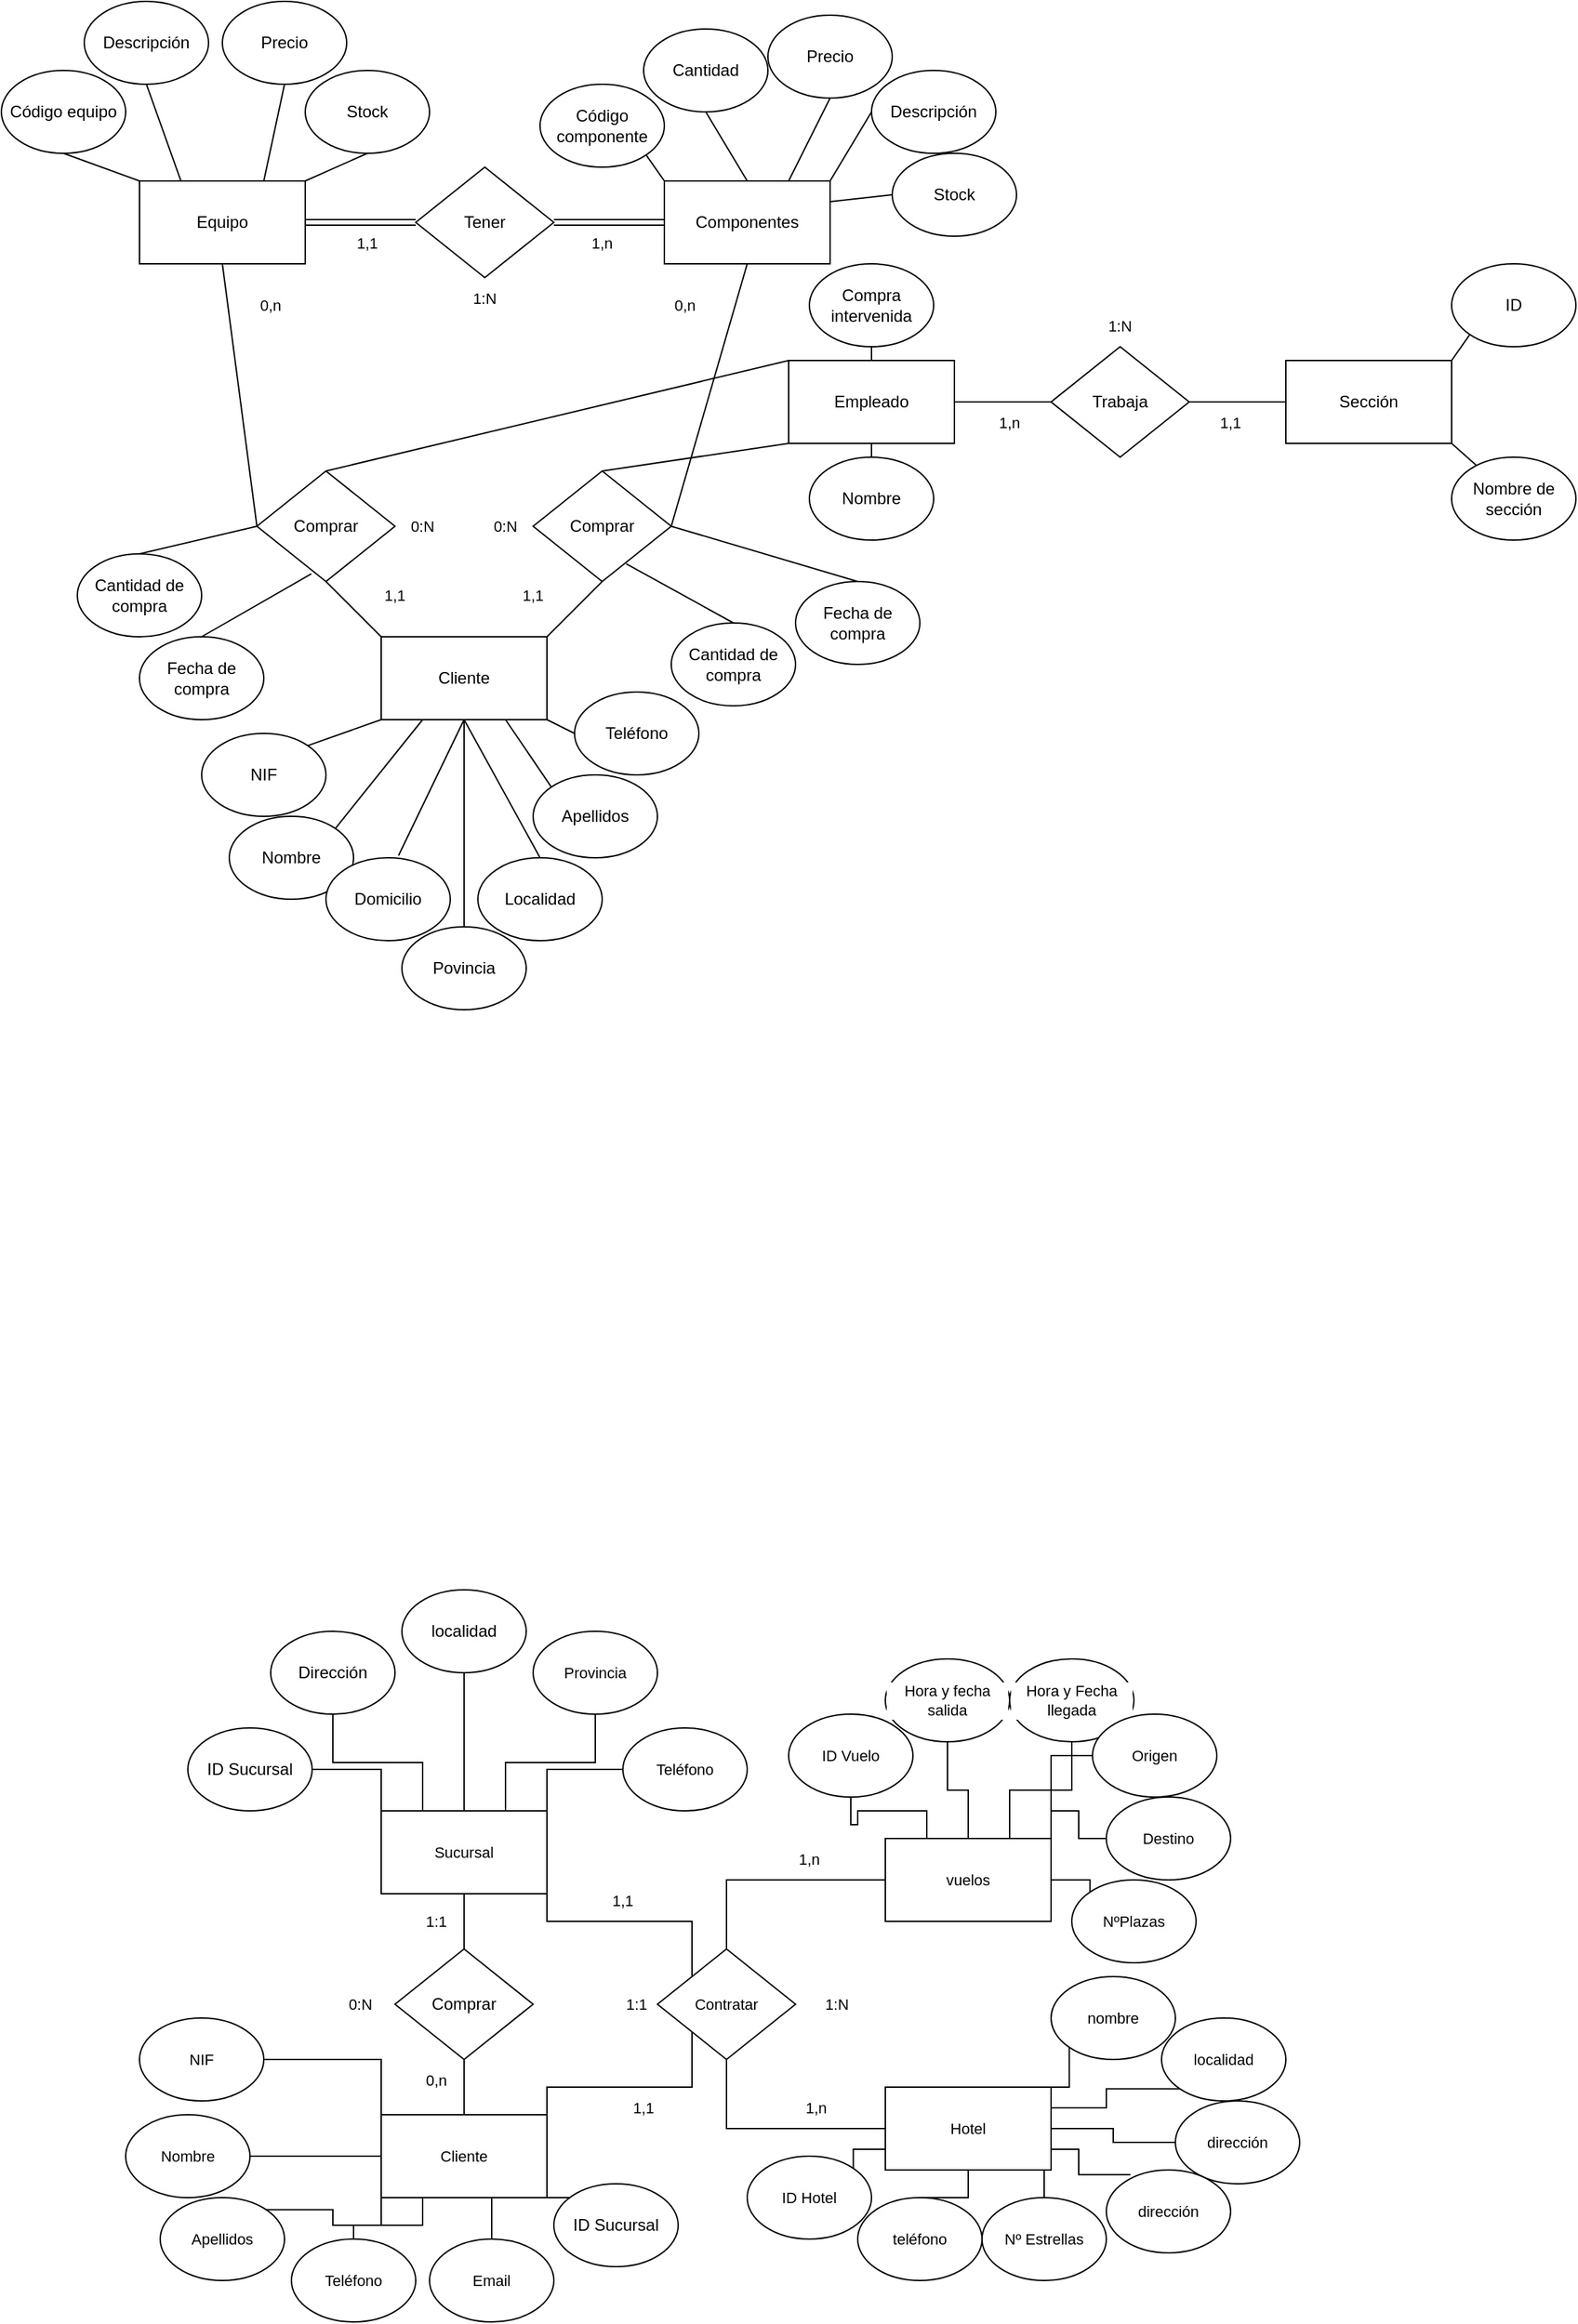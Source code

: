 <mxfile version="22.0.4" type="device">
  <diagram id="R2lEEEUBdFMjLlhIrx00" name="Page-1">
    <mxGraphModel dx="989" dy="530" grid="1" gridSize="10" guides="1" tooltips="1" connect="1" arrows="0" fold="1" page="1" pageScale="1" pageWidth="850" pageHeight="1100" math="0" shadow="0" extFonts="Permanent Marker^https://fonts.googleapis.com/css?family=Permanent+Marker">
      <root>
        <mxCell id="0" />
        <mxCell id="1" parent="0" />
        <mxCell id="-yLVztgxJgbEdINJElbn-1" value="Tener" style="rhombus;whiteSpace=wrap;html=1;" parent="1" vertex="1">
          <mxGeometry x="310" y="190" width="100" height="80" as="geometry" />
        </mxCell>
        <mxCell id="-yLVztgxJgbEdINJElbn-2" value="Equipo" style="rounded=0;whiteSpace=wrap;html=1;" parent="1" vertex="1">
          <mxGeometry x="110" y="200" width="120" height="60" as="geometry" />
        </mxCell>
        <mxCell id="-yLVztgxJgbEdINJElbn-42" style="edgeStyle=none;shape=connector;rounded=0;orthogonalLoop=1;jettySize=auto;html=1;exitX=0.75;exitY=0;exitDx=0;exitDy=0;entryX=0.5;entryY=1;entryDx=0;entryDy=0;labelBackgroundColor=default;strokeColor=default;align=center;verticalAlign=middle;fontFamily=Helvetica;fontSize=11;fontColor=default;endArrow=none;" parent="1" source="-yLVztgxJgbEdINJElbn-3" target="-yLVztgxJgbEdINJElbn-38" edge="1">
          <mxGeometry relative="1" as="geometry" />
        </mxCell>
        <mxCell id="-yLVztgxJgbEdINJElbn-43" style="edgeStyle=none;shape=connector;rounded=0;orthogonalLoop=1;jettySize=auto;html=1;exitX=1;exitY=0;exitDx=0;exitDy=0;entryX=0;entryY=0.5;entryDx=0;entryDy=0;labelBackgroundColor=default;strokeColor=default;align=center;verticalAlign=middle;fontFamily=Helvetica;fontSize=11;fontColor=default;endArrow=none;" parent="1" source="-yLVztgxJgbEdINJElbn-3" target="-yLVztgxJgbEdINJElbn-40" edge="1">
          <mxGeometry relative="1" as="geometry" />
        </mxCell>
        <mxCell id="-yLVztgxJgbEdINJElbn-44" style="edgeStyle=none;shape=connector;rounded=0;orthogonalLoop=1;jettySize=auto;html=1;exitX=1;exitY=0.25;exitDx=0;exitDy=0;entryX=0;entryY=0.5;entryDx=0;entryDy=0;labelBackgroundColor=default;strokeColor=default;align=center;verticalAlign=middle;fontFamily=Helvetica;fontSize=11;fontColor=default;endArrow=none;" parent="1" source="-yLVztgxJgbEdINJElbn-3" target="-yLVztgxJgbEdINJElbn-41" edge="1">
          <mxGeometry relative="1" as="geometry" />
        </mxCell>
        <mxCell id="-yLVztgxJgbEdINJElbn-45" style="edgeStyle=none;shape=connector;rounded=0;orthogonalLoop=1;jettySize=auto;html=1;exitX=0;exitY=0;exitDx=0;exitDy=0;entryX=1;entryY=1;entryDx=0;entryDy=0;labelBackgroundColor=default;strokeColor=default;align=center;verticalAlign=middle;fontFamily=Helvetica;fontSize=11;fontColor=default;endArrow=none;" parent="1" source="-yLVztgxJgbEdINJElbn-3" target="-yLVztgxJgbEdINJElbn-39" edge="1">
          <mxGeometry relative="1" as="geometry" />
        </mxCell>
        <mxCell id="-yLVztgxJgbEdINJElbn-46" style="edgeStyle=none;shape=connector;rounded=0;orthogonalLoop=1;jettySize=auto;html=1;exitX=0.5;exitY=0;exitDx=0;exitDy=0;labelBackgroundColor=default;strokeColor=default;align=center;verticalAlign=middle;fontFamily=Helvetica;fontSize=11;fontColor=default;endArrow=none;" parent="1" source="-yLVztgxJgbEdINJElbn-3" edge="1">
          <mxGeometry relative="1" as="geometry">
            <mxPoint x="520" y="150" as="targetPoint" />
          </mxGeometry>
        </mxCell>
        <mxCell id="-yLVztgxJgbEdINJElbn-3" value="Componentes" style="rounded=0;whiteSpace=wrap;html=1;" parent="1" vertex="1">
          <mxGeometry x="490" y="200" width="120" height="60" as="geometry" />
        </mxCell>
        <mxCell id="-yLVztgxJgbEdINJElbn-4" value="Cantidad" style="ellipse;whiteSpace=wrap;html=1;" parent="1" vertex="1">
          <mxGeometry x="475" y="90" width="90" height="60" as="geometry" />
        </mxCell>
        <mxCell id="-yLVztgxJgbEdINJElbn-5" value="" style="endArrow=none;html=1;rounded=0;entryX=0;entryY=0.5;entryDx=0;entryDy=0;exitX=1;exitY=0.5;exitDx=0;exitDy=0;shape=link;" parent="1" source="-yLVztgxJgbEdINJElbn-1" target="-yLVztgxJgbEdINJElbn-3" edge="1">
          <mxGeometry width="50" height="50" relative="1" as="geometry">
            <mxPoint x="340" y="200" as="sourcePoint" />
            <mxPoint x="390" y="150" as="targetPoint" />
          </mxGeometry>
        </mxCell>
        <mxCell id="-yLVztgxJgbEdINJElbn-6" value="" style="endArrow=none;html=1;rounded=0;shape=link;" parent="1" edge="1">
          <mxGeometry width="50" height="50" relative="1" as="geometry">
            <mxPoint x="230" y="230" as="sourcePoint" />
            <mxPoint x="310" y="230" as="targetPoint" />
          </mxGeometry>
        </mxCell>
        <mxCell id="-yLVztgxJgbEdINJElbn-48" style="edgeStyle=none;shape=connector;rounded=0;orthogonalLoop=1;jettySize=auto;html=1;exitX=0;exitY=0.5;exitDx=0;exitDy=0;entryX=0.5;entryY=1;entryDx=0;entryDy=0;labelBackgroundColor=default;strokeColor=default;align=center;verticalAlign=middle;fontFamily=Helvetica;fontSize=11;fontColor=default;endArrow=none;" parent="1" source="-yLVztgxJgbEdINJElbn-15" target="-yLVztgxJgbEdINJElbn-2" edge="1">
          <mxGeometry relative="1" as="geometry" />
        </mxCell>
        <mxCell id="-yLVztgxJgbEdINJElbn-77" style="edgeStyle=none;shape=connector;rounded=0;orthogonalLoop=1;jettySize=auto;html=1;exitX=0.5;exitY=0;exitDx=0;exitDy=0;entryX=0;entryY=0;entryDx=0;entryDy=0;labelBackgroundColor=default;strokeColor=default;align=center;verticalAlign=middle;fontFamily=Helvetica;fontSize=11;fontColor=default;endArrow=none;" parent="1" source="-yLVztgxJgbEdINJElbn-15" target="-yLVztgxJgbEdINJElbn-76" edge="1">
          <mxGeometry relative="1" as="geometry" />
        </mxCell>
        <mxCell id="-yLVztgxJgbEdINJElbn-15" value="Comprar" style="rhombus;whiteSpace=wrap;html=1;" parent="1" vertex="1">
          <mxGeometry x="195" y="410" width="100" height="80" as="geometry" />
        </mxCell>
        <mxCell id="-yLVztgxJgbEdINJElbn-50" style="edgeStyle=none;shape=connector;rounded=0;orthogonalLoop=1;jettySize=auto;html=1;exitX=0;exitY=0;exitDx=0;exitDy=0;entryX=0.5;entryY=1;entryDx=0;entryDy=0;labelBackgroundColor=default;strokeColor=default;align=center;verticalAlign=middle;fontFamily=Helvetica;fontSize=11;fontColor=default;endArrow=none;" parent="1" source="-yLVztgxJgbEdINJElbn-17" target="-yLVztgxJgbEdINJElbn-15" edge="1">
          <mxGeometry relative="1" as="geometry" />
        </mxCell>
        <mxCell id="-yLVztgxJgbEdINJElbn-69" style="edgeStyle=none;shape=connector;rounded=0;orthogonalLoop=1;jettySize=auto;html=1;exitX=1;exitY=1;exitDx=0;exitDy=0;entryX=0;entryY=0.5;entryDx=0;entryDy=0;labelBackgroundColor=default;strokeColor=default;align=center;verticalAlign=middle;fontFamily=Helvetica;fontSize=11;fontColor=default;endArrow=none;" parent="1" source="-yLVztgxJgbEdINJElbn-17" target="-yLVztgxJgbEdINJElbn-68" edge="1">
          <mxGeometry relative="1" as="geometry" />
        </mxCell>
        <mxCell id="-yLVztgxJgbEdINJElbn-70" style="edgeStyle=none;shape=connector;rounded=0;orthogonalLoop=1;jettySize=auto;html=1;exitX=0.75;exitY=1;exitDx=0;exitDy=0;entryX=0;entryY=0;entryDx=0;entryDy=0;labelBackgroundColor=default;strokeColor=default;align=center;verticalAlign=middle;fontFamily=Helvetica;fontSize=11;fontColor=default;endArrow=none;" parent="1" source="-yLVztgxJgbEdINJElbn-17" target="-yLVztgxJgbEdINJElbn-64" edge="1">
          <mxGeometry relative="1" as="geometry" />
        </mxCell>
        <mxCell id="-yLVztgxJgbEdINJElbn-71" style="edgeStyle=none;shape=connector;rounded=0;orthogonalLoop=1;jettySize=auto;html=1;exitX=0.5;exitY=1;exitDx=0;exitDy=0;entryX=0.5;entryY=0;entryDx=0;entryDy=0;labelBackgroundColor=default;strokeColor=default;align=center;verticalAlign=middle;fontFamily=Helvetica;fontSize=11;fontColor=default;endArrow=none;" parent="1" source="-yLVztgxJgbEdINJElbn-17" target="-yLVztgxJgbEdINJElbn-66" edge="1">
          <mxGeometry relative="1" as="geometry" />
        </mxCell>
        <mxCell id="-yLVztgxJgbEdINJElbn-72" style="edgeStyle=none;shape=connector;rounded=0;orthogonalLoop=1;jettySize=auto;html=1;exitX=0.5;exitY=1;exitDx=0;exitDy=0;entryX=0.5;entryY=0;entryDx=0;entryDy=0;labelBackgroundColor=default;strokeColor=default;align=center;verticalAlign=middle;fontFamily=Helvetica;fontSize=11;fontColor=default;endArrow=none;" parent="1" source="-yLVztgxJgbEdINJElbn-17" target="-yLVztgxJgbEdINJElbn-67" edge="1">
          <mxGeometry relative="1" as="geometry" />
        </mxCell>
        <mxCell id="-yLVztgxJgbEdINJElbn-74" style="edgeStyle=none;shape=connector;rounded=0;orthogonalLoop=1;jettySize=auto;html=1;exitX=0.25;exitY=1;exitDx=0;exitDy=0;entryX=1;entryY=0;entryDx=0;entryDy=0;labelBackgroundColor=default;strokeColor=default;align=center;verticalAlign=middle;fontFamily=Helvetica;fontSize=11;fontColor=default;endArrow=none;" parent="1" source="-yLVztgxJgbEdINJElbn-17" target="-yLVztgxJgbEdINJElbn-63" edge="1">
          <mxGeometry relative="1" as="geometry" />
        </mxCell>
        <mxCell id="-yLVztgxJgbEdINJElbn-75" style="edgeStyle=none;shape=connector;rounded=0;orthogonalLoop=1;jettySize=auto;html=1;exitX=0;exitY=1;exitDx=0;exitDy=0;entryX=1;entryY=0;entryDx=0;entryDy=0;labelBackgroundColor=default;strokeColor=default;align=center;verticalAlign=middle;fontFamily=Helvetica;fontSize=11;fontColor=default;endArrow=none;" parent="1" source="-yLVztgxJgbEdINJElbn-17" target="-yLVztgxJgbEdINJElbn-62" edge="1">
          <mxGeometry relative="1" as="geometry" />
        </mxCell>
        <mxCell id="-yLVztgxJgbEdINJElbn-17" value="Cliente" style="rounded=0;whiteSpace=wrap;html=1;" parent="1" vertex="1">
          <mxGeometry x="285" y="530" width="120" height="60" as="geometry" />
        </mxCell>
        <mxCell id="-yLVztgxJgbEdINJElbn-31" style="edgeStyle=none;shape=connector;rounded=0;orthogonalLoop=1;jettySize=auto;html=1;exitX=0.5;exitY=1;exitDx=0;exitDy=0;entryX=0;entryY=0;entryDx=0;entryDy=0;labelBackgroundColor=default;strokeColor=default;align=center;verticalAlign=middle;fontFamily=Helvetica;fontSize=11;fontColor=default;endArrow=none;" parent="1" source="-yLVztgxJgbEdINJElbn-30" target="-yLVztgxJgbEdINJElbn-2" edge="1">
          <mxGeometry relative="1" as="geometry" />
        </mxCell>
        <mxCell id="-yLVztgxJgbEdINJElbn-30" value="Código equipo" style="ellipse;whiteSpace=wrap;html=1;" parent="1" vertex="1">
          <mxGeometry x="10" y="120" width="90" height="60" as="geometry" />
        </mxCell>
        <mxCell id="-yLVztgxJgbEdINJElbn-35" style="edgeStyle=none;shape=connector;rounded=0;orthogonalLoop=1;jettySize=auto;html=1;exitX=0.5;exitY=1;exitDx=0;exitDy=0;entryX=0.25;entryY=0;entryDx=0;entryDy=0;labelBackgroundColor=default;strokeColor=default;align=center;verticalAlign=middle;fontFamily=Helvetica;fontSize=11;fontColor=default;endArrow=none;" parent="1" source="-yLVztgxJgbEdINJElbn-32" target="-yLVztgxJgbEdINJElbn-2" edge="1">
          <mxGeometry relative="1" as="geometry" />
        </mxCell>
        <mxCell id="-yLVztgxJgbEdINJElbn-32" value="Descripción" style="ellipse;whiteSpace=wrap;html=1;" parent="1" vertex="1">
          <mxGeometry x="70" y="70" width="90" height="60" as="geometry" />
        </mxCell>
        <mxCell id="-yLVztgxJgbEdINJElbn-36" style="edgeStyle=none;shape=connector;rounded=0;orthogonalLoop=1;jettySize=auto;html=1;exitX=0.5;exitY=1;exitDx=0;exitDy=0;entryX=0.75;entryY=0;entryDx=0;entryDy=0;labelBackgroundColor=default;strokeColor=default;align=center;verticalAlign=middle;fontFamily=Helvetica;fontSize=11;fontColor=default;endArrow=none;" parent="1" source="-yLVztgxJgbEdINJElbn-33" target="-yLVztgxJgbEdINJElbn-2" edge="1">
          <mxGeometry relative="1" as="geometry" />
        </mxCell>
        <mxCell id="-yLVztgxJgbEdINJElbn-33" value="Precio" style="ellipse;whiteSpace=wrap;html=1;" parent="1" vertex="1">
          <mxGeometry x="170" y="70" width="90" height="60" as="geometry" />
        </mxCell>
        <mxCell id="-yLVztgxJgbEdINJElbn-37" style="edgeStyle=none;shape=connector;rounded=0;orthogonalLoop=1;jettySize=auto;html=1;exitX=0.5;exitY=1;exitDx=0;exitDy=0;entryX=1;entryY=0;entryDx=0;entryDy=0;labelBackgroundColor=default;strokeColor=default;align=center;verticalAlign=middle;fontFamily=Helvetica;fontSize=11;fontColor=default;endArrow=none;" parent="1" source="-yLVztgxJgbEdINJElbn-34" target="-yLVztgxJgbEdINJElbn-2" edge="1">
          <mxGeometry relative="1" as="geometry" />
        </mxCell>
        <mxCell id="-yLVztgxJgbEdINJElbn-34" value="Stock" style="ellipse;whiteSpace=wrap;html=1;" parent="1" vertex="1">
          <mxGeometry x="230" y="120" width="90" height="60" as="geometry" />
        </mxCell>
        <mxCell id="-yLVztgxJgbEdINJElbn-38" value="Precio" style="ellipse;whiteSpace=wrap;html=1;" parent="1" vertex="1">
          <mxGeometry x="565" y="80" width="90" height="60" as="geometry" />
        </mxCell>
        <mxCell id="-yLVztgxJgbEdINJElbn-39" value="Código componente" style="ellipse;whiteSpace=wrap;html=1;" parent="1" vertex="1">
          <mxGeometry x="400" y="130" width="90" height="60" as="geometry" />
        </mxCell>
        <mxCell id="-yLVztgxJgbEdINJElbn-40" value="Descripción" style="ellipse;whiteSpace=wrap;html=1;" parent="1" vertex="1">
          <mxGeometry x="640" y="120" width="90" height="60" as="geometry" />
        </mxCell>
        <mxCell id="-yLVztgxJgbEdINJElbn-41" value="Stock" style="ellipse;whiteSpace=wrap;html=1;" parent="1" vertex="1">
          <mxGeometry x="655" y="180" width="90" height="60" as="geometry" />
        </mxCell>
        <mxCell id="-yLVztgxJgbEdINJElbn-53" style="edgeStyle=none;shape=connector;rounded=0;orthogonalLoop=1;jettySize=auto;html=1;exitX=1;exitY=0.5;exitDx=0;exitDy=0;entryX=0.5;entryY=1;entryDx=0;entryDy=0;labelBackgroundColor=default;strokeColor=default;align=center;verticalAlign=middle;fontFamily=Helvetica;fontSize=11;fontColor=default;endArrow=none;" parent="1" source="-yLVztgxJgbEdINJElbn-51" target="-yLVztgxJgbEdINJElbn-3" edge="1">
          <mxGeometry relative="1" as="geometry" />
        </mxCell>
        <mxCell id="-yLVztgxJgbEdINJElbn-78" style="edgeStyle=none;shape=connector;rounded=0;orthogonalLoop=1;jettySize=auto;html=1;exitX=0.5;exitY=0;exitDx=0;exitDy=0;entryX=0;entryY=1;entryDx=0;entryDy=0;labelBackgroundColor=default;strokeColor=default;align=center;verticalAlign=middle;fontFamily=Helvetica;fontSize=11;fontColor=default;endArrow=none;" parent="1" source="-yLVztgxJgbEdINJElbn-51" target="-yLVztgxJgbEdINJElbn-76" edge="1">
          <mxGeometry relative="1" as="geometry" />
        </mxCell>
        <mxCell id="-yLVztgxJgbEdINJElbn-51" value="Comprar" style="rhombus;whiteSpace=wrap;html=1;" parent="1" vertex="1">
          <mxGeometry x="395" y="410" width="100" height="80" as="geometry" />
        </mxCell>
        <mxCell id="-yLVztgxJgbEdINJElbn-52" style="edgeStyle=none;shape=connector;rounded=0;orthogonalLoop=1;jettySize=auto;html=1;exitX=1;exitY=0;exitDx=0;exitDy=0;entryX=0.5;entryY=1;entryDx=0;entryDy=0;labelBackgroundColor=default;strokeColor=default;align=center;verticalAlign=middle;fontFamily=Helvetica;fontSize=11;fontColor=default;endArrow=none;" parent="1" source="-yLVztgxJgbEdINJElbn-17" target="-yLVztgxJgbEdINJElbn-51" edge="1">
          <mxGeometry relative="1" as="geometry" />
        </mxCell>
        <mxCell id="-yLVztgxJgbEdINJElbn-54" style="edgeStyle=none;shape=connector;rounded=0;orthogonalLoop=1;jettySize=auto;html=1;exitX=1;exitY=0.5;exitDx=0;exitDy=0;entryX=0.5;entryY=0;entryDx=0;entryDy=0;labelBackgroundColor=default;strokeColor=default;align=center;verticalAlign=middle;fontFamily=Helvetica;fontSize=11;fontColor=default;endArrow=none;" parent="1" source="-yLVztgxJgbEdINJElbn-51" target="-yLVztgxJgbEdINJElbn-56" edge="1">
          <mxGeometry relative="1" as="geometry">
            <mxPoint x="535" y="480" as="sourcePoint" />
          </mxGeometry>
        </mxCell>
        <mxCell id="-yLVztgxJgbEdINJElbn-55" style="edgeStyle=none;shape=connector;rounded=0;orthogonalLoop=1;jettySize=auto;html=1;exitX=0.674;exitY=0.84;exitDx=0;exitDy=0;entryX=0.5;entryY=0;entryDx=0;entryDy=0;labelBackgroundColor=default;strokeColor=default;align=center;verticalAlign=middle;fontFamily=Helvetica;fontSize=11;fontColor=default;endArrow=none;exitPerimeter=0;" parent="1" source="-yLVztgxJgbEdINJElbn-51" target="-yLVztgxJgbEdINJElbn-57" edge="1">
          <mxGeometry relative="1" as="geometry">
            <mxPoint x="475" y="480" as="sourcePoint" />
          </mxGeometry>
        </mxCell>
        <mxCell id="-yLVztgxJgbEdINJElbn-56" value="Fecha de compra" style="ellipse;whiteSpace=wrap;html=1;" parent="1" vertex="1">
          <mxGeometry x="585" y="490" width="90" height="60" as="geometry" />
        </mxCell>
        <mxCell id="-yLVztgxJgbEdINJElbn-57" value="Cantidad de compra" style="ellipse;whiteSpace=wrap;html=1;" parent="1" vertex="1">
          <mxGeometry x="495" y="520" width="90" height="60" as="geometry" />
        </mxCell>
        <mxCell id="-yLVztgxJgbEdINJElbn-58" style="edgeStyle=none;shape=connector;rounded=0;orthogonalLoop=1;jettySize=auto;html=1;entryX=0.5;entryY=0;entryDx=0;entryDy=0;labelBackgroundColor=default;strokeColor=default;align=center;verticalAlign=middle;fontFamily=Helvetica;fontSize=11;fontColor=default;endArrow=none;exitX=0.394;exitY=0.93;exitDx=0;exitDy=0;exitPerimeter=0;" parent="1" source="-yLVztgxJgbEdINJElbn-15" target="-yLVztgxJgbEdINJElbn-60" edge="1">
          <mxGeometry relative="1" as="geometry">
            <mxPoint x="255" y="510" as="sourcePoint" />
          </mxGeometry>
        </mxCell>
        <mxCell id="-yLVztgxJgbEdINJElbn-59" style="edgeStyle=none;shape=connector;rounded=0;orthogonalLoop=1;jettySize=auto;html=1;exitX=0;exitY=0.5;exitDx=0;exitDy=0;entryX=0.5;entryY=0;entryDx=0;entryDy=0;labelBackgroundColor=default;strokeColor=default;align=center;verticalAlign=middle;fontFamily=Helvetica;fontSize=11;fontColor=default;endArrow=none;" parent="1" source="-yLVztgxJgbEdINJElbn-15" target="-yLVztgxJgbEdINJElbn-61" edge="1">
          <mxGeometry relative="1" as="geometry">
            <mxPoint x="215" y="460" as="sourcePoint" />
          </mxGeometry>
        </mxCell>
        <mxCell id="-yLVztgxJgbEdINJElbn-60" value="Fecha de compra" style="ellipse;whiteSpace=wrap;html=1;" parent="1" vertex="1">
          <mxGeometry x="110" y="530" width="90" height="60" as="geometry" />
        </mxCell>
        <mxCell id="-yLVztgxJgbEdINJElbn-61" value="Cantidad de compra" style="ellipse;whiteSpace=wrap;html=1;" parent="1" vertex="1">
          <mxGeometry x="65" y="470" width="90" height="60" as="geometry" />
        </mxCell>
        <mxCell id="-yLVztgxJgbEdINJElbn-62" value="NIF" style="ellipse;whiteSpace=wrap;html=1;" parent="1" vertex="1">
          <mxGeometry x="155" y="600" width="90" height="60" as="geometry" />
        </mxCell>
        <mxCell id="-yLVztgxJgbEdINJElbn-63" value="Nombre" style="ellipse;whiteSpace=wrap;html=1;" parent="1" vertex="1">
          <mxGeometry x="175" y="660" width="90" height="60" as="geometry" />
        </mxCell>
        <mxCell id="-yLVztgxJgbEdINJElbn-64" value="Apellidos" style="ellipse;whiteSpace=wrap;html=1;" parent="1" vertex="1">
          <mxGeometry x="395" y="630" width="90" height="60" as="geometry" />
        </mxCell>
        <mxCell id="-yLVztgxJgbEdINJElbn-65" value="Domicilio" style="ellipse;whiteSpace=wrap;html=1;" parent="1" vertex="1">
          <mxGeometry x="245" y="690" width="90" height="60" as="geometry" />
        </mxCell>
        <mxCell id="-yLVztgxJgbEdINJElbn-66" value="Localidad" style="ellipse;whiteSpace=wrap;html=1;" parent="1" vertex="1">
          <mxGeometry x="355" y="690" width="90" height="60" as="geometry" />
        </mxCell>
        <mxCell id="-yLVztgxJgbEdINJElbn-67" value="Povincia" style="ellipse;whiteSpace=wrap;html=1;" parent="1" vertex="1">
          <mxGeometry x="300" y="740" width="90" height="60" as="geometry" />
        </mxCell>
        <mxCell id="-yLVztgxJgbEdINJElbn-68" value="Teléfono" style="ellipse;whiteSpace=wrap;html=1;" parent="1" vertex="1">
          <mxGeometry x="425" y="570" width="90" height="60" as="geometry" />
        </mxCell>
        <mxCell id="-yLVztgxJgbEdINJElbn-73" style="edgeStyle=none;shape=connector;rounded=0;orthogonalLoop=1;jettySize=auto;html=1;exitX=0.5;exitY=1;exitDx=0;exitDy=0;entryX=0.584;entryY=-0.027;entryDx=0;entryDy=0;entryPerimeter=0;labelBackgroundColor=default;strokeColor=default;align=center;verticalAlign=middle;fontFamily=Helvetica;fontSize=11;fontColor=default;endArrow=none;" parent="1" source="-yLVztgxJgbEdINJElbn-17" target="-yLVztgxJgbEdINJElbn-65" edge="1">
          <mxGeometry relative="1" as="geometry" />
        </mxCell>
        <mxCell id="-yLVztgxJgbEdINJElbn-80" style="edgeStyle=none;shape=connector;rounded=0;orthogonalLoop=1;jettySize=auto;html=1;exitX=1;exitY=0.5;exitDx=0;exitDy=0;entryX=0;entryY=0.5;entryDx=0;entryDy=0;labelBackgroundColor=default;strokeColor=default;align=center;verticalAlign=middle;fontFamily=Helvetica;fontSize=11;fontColor=default;endArrow=none;" parent="1" source="-yLVztgxJgbEdINJElbn-76" target="-yLVztgxJgbEdINJElbn-79" edge="1">
          <mxGeometry relative="1" as="geometry" />
        </mxCell>
        <mxCell id="-yLVztgxJgbEdINJElbn-89" style="edgeStyle=none;shape=connector;rounded=0;orthogonalLoop=1;jettySize=auto;html=1;exitX=0.5;exitY=1;exitDx=0;exitDy=0;entryX=0.5;entryY=0;entryDx=0;entryDy=0;labelBackgroundColor=default;strokeColor=default;align=center;verticalAlign=middle;fontFamily=Helvetica;fontSize=11;fontColor=default;endArrow=none;" parent="1" source="-yLVztgxJgbEdINJElbn-76" target="-yLVztgxJgbEdINJElbn-87" edge="1">
          <mxGeometry relative="1" as="geometry" />
        </mxCell>
        <mxCell id="-yLVztgxJgbEdINJElbn-76" value="Empleado" style="rounded=0;whiteSpace=wrap;html=1;" parent="1" vertex="1">
          <mxGeometry x="580" y="330" width="120" height="60" as="geometry" />
        </mxCell>
        <mxCell id="-yLVztgxJgbEdINJElbn-82" style="edgeStyle=none;shape=connector;rounded=0;orthogonalLoop=1;jettySize=auto;html=1;exitX=1;exitY=0.5;exitDx=0;exitDy=0;entryX=0;entryY=0.5;entryDx=0;entryDy=0;labelBackgroundColor=default;strokeColor=default;align=center;verticalAlign=middle;fontFamily=Helvetica;fontSize=11;fontColor=default;endArrow=none;" parent="1" source="-yLVztgxJgbEdINJElbn-79" target="-yLVztgxJgbEdINJElbn-81" edge="1">
          <mxGeometry relative="1" as="geometry" />
        </mxCell>
        <mxCell id="-yLVztgxJgbEdINJElbn-79" value="Trabaja" style="rhombus;whiteSpace=wrap;html=1;" parent="1" vertex="1">
          <mxGeometry x="770" y="320" width="100" height="80" as="geometry" />
        </mxCell>
        <mxCell id="-yLVztgxJgbEdINJElbn-85" style="edgeStyle=none;shape=connector;rounded=0;orthogonalLoop=1;jettySize=auto;html=1;exitX=1;exitY=0;exitDx=0;exitDy=0;entryX=0;entryY=1;entryDx=0;entryDy=0;labelBackgroundColor=default;strokeColor=default;align=center;verticalAlign=middle;fontFamily=Helvetica;fontSize=11;fontColor=default;endArrow=none;" parent="1" source="-yLVztgxJgbEdINJElbn-81" target="-yLVztgxJgbEdINJElbn-83" edge="1">
          <mxGeometry relative="1" as="geometry" />
        </mxCell>
        <mxCell id="-yLVztgxJgbEdINJElbn-86" style="edgeStyle=none;shape=connector;rounded=0;orthogonalLoop=1;jettySize=auto;html=1;exitX=1;exitY=1;exitDx=0;exitDy=0;labelBackgroundColor=default;strokeColor=default;align=center;verticalAlign=middle;fontFamily=Helvetica;fontSize=11;fontColor=default;endArrow=none;" parent="1" source="-yLVztgxJgbEdINJElbn-81" target="-yLVztgxJgbEdINJElbn-84" edge="1">
          <mxGeometry relative="1" as="geometry" />
        </mxCell>
        <mxCell id="-yLVztgxJgbEdINJElbn-81" value="Sección" style="rounded=0;whiteSpace=wrap;html=1;" parent="1" vertex="1">
          <mxGeometry x="940" y="330" width="120" height="60" as="geometry" />
        </mxCell>
        <mxCell id="-yLVztgxJgbEdINJElbn-83" value="ID" style="ellipse;whiteSpace=wrap;html=1;" parent="1" vertex="1">
          <mxGeometry x="1060" y="260" width="90" height="60" as="geometry" />
        </mxCell>
        <mxCell id="-yLVztgxJgbEdINJElbn-84" value="Nombre de sección" style="ellipse;whiteSpace=wrap;html=1;" parent="1" vertex="1">
          <mxGeometry x="1060" y="400" width="90" height="60" as="geometry" />
        </mxCell>
        <mxCell id="-yLVztgxJgbEdINJElbn-87" value="Nombre" style="ellipse;whiteSpace=wrap;html=1;" parent="1" vertex="1">
          <mxGeometry x="595" y="400" width="90" height="60" as="geometry" />
        </mxCell>
        <mxCell id="-yLVztgxJgbEdINJElbn-88" value="Compra intervenida" style="ellipse;whiteSpace=wrap;html=1;" parent="1" vertex="1">
          <mxGeometry x="595" y="260" width="90" height="60" as="geometry" />
        </mxCell>
        <mxCell id="-yLVztgxJgbEdINJElbn-90" style="edgeStyle=none;shape=connector;rounded=0;orthogonalLoop=1;jettySize=auto;html=1;exitX=0.5;exitY=1;exitDx=0;exitDy=0;labelBackgroundColor=default;strokeColor=default;align=center;verticalAlign=middle;fontFamily=Helvetica;fontSize=11;fontColor=default;endArrow=none;" parent="1" source="-yLVztgxJgbEdINJElbn-88" edge="1">
          <mxGeometry relative="1" as="geometry">
            <mxPoint x="640" y="330" as="targetPoint" />
          </mxGeometry>
        </mxCell>
        <mxCell id="-yLVztgxJgbEdINJElbn-91" value="1,1" style="text;html=1;strokeColor=none;fillColor=none;align=center;verticalAlign=middle;whiteSpace=wrap;rounded=0;fontSize=11;fontFamily=Helvetica;fontColor=default;" parent="1" vertex="1">
          <mxGeometry x="265" y="485" width="60" height="30" as="geometry" />
        </mxCell>
        <mxCell id="-yLVztgxJgbEdINJElbn-92" value="1,1" style="text;html=1;strokeColor=none;fillColor=none;align=center;verticalAlign=middle;whiteSpace=wrap;rounded=0;fontSize=11;fontFamily=Helvetica;fontColor=default;" parent="1" vertex="1">
          <mxGeometry x="365" y="485" width="60" height="30" as="geometry" />
        </mxCell>
        <mxCell id="-yLVztgxJgbEdINJElbn-96" value="0,n" style="text;html=1;strokeColor=none;fillColor=none;align=center;verticalAlign=middle;whiteSpace=wrap;rounded=0;fontSize=11;fontFamily=Helvetica;fontColor=default;" parent="1" vertex="1">
          <mxGeometry x="475" y="275" width="60" height="30" as="geometry" />
        </mxCell>
        <mxCell id="-yLVztgxJgbEdINJElbn-97" value="0,n" style="text;html=1;strokeColor=none;fillColor=none;align=center;verticalAlign=middle;whiteSpace=wrap;rounded=0;fontSize=11;fontFamily=Helvetica;fontColor=default;" parent="1" vertex="1">
          <mxGeometry x="175" y="275" width="60" height="30" as="geometry" />
        </mxCell>
        <mxCell id="-yLVztgxJgbEdINJElbn-98" value="0:N" style="text;html=1;strokeColor=none;fillColor=none;align=center;verticalAlign=middle;whiteSpace=wrap;rounded=0;fontSize=11;fontFamily=Helvetica;fontColor=default;" parent="1" vertex="1">
          <mxGeometry x="345" y="435" width="60" height="30" as="geometry" />
        </mxCell>
        <mxCell id="-yLVztgxJgbEdINJElbn-99" value="0:N" style="text;html=1;strokeColor=none;fillColor=none;align=center;verticalAlign=middle;whiteSpace=wrap;rounded=0;fontSize=11;fontFamily=Helvetica;fontColor=default;" parent="1" vertex="1">
          <mxGeometry x="285" y="435" width="60" height="30" as="geometry" />
        </mxCell>
        <mxCell id="-yLVztgxJgbEdINJElbn-100" value="1,n" style="text;html=1;strokeColor=none;fillColor=none;align=center;verticalAlign=middle;whiteSpace=wrap;rounded=0;fontSize=11;fontFamily=Helvetica;fontColor=default;" parent="1" vertex="1">
          <mxGeometry x="415" y="230" width="60" height="30" as="geometry" />
        </mxCell>
        <mxCell id="-yLVztgxJgbEdINJElbn-101" value="1,1" style="text;html=1;strokeColor=none;fillColor=none;align=center;verticalAlign=middle;whiteSpace=wrap;rounded=0;fontSize=11;fontFamily=Helvetica;fontColor=default;" parent="1" vertex="1">
          <mxGeometry x="245" y="230" width="60" height="30" as="geometry" />
        </mxCell>
        <mxCell id="-yLVztgxJgbEdINJElbn-102" value="1:N" style="text;html=1;strokeColor=none;fillColor=none;align=center;verticalAlign=middle;whiteSpace=wrap;rounded=0;fontSize=11;fontFamily=Helvetica;fontColor=default;" parent="1" vertex="1">
          <mxGeometry x="330" y="270" width="60" height="30" as="geometry" />
        </mxCell>
        <mxCell id="-yLVztgxJgbEdINJElbn-103" value="1,1" style="text;html=1;strokeColor=none;fillColor=none;align=center;verticalAlign=middle;whiteSpace=wrap;rounded=0;fontSize=11;fontFamily=Helvetica;fontColor=default;" parent="1" vertex="1">
          <mxGeometry x="870" y="360" width="60" height="30" as="geometry" />
        </mxCell>
        <mxCell id="-yLVztgxJgbEdINJElbn-104" value="1,n" style="text;html=1;strokeColor=none;fillColor=none;align=center;verticalAlign=middle;whiteSpace=wrap;rounded=0;fontSize=11;fontFamily=Helvetica;fontColor=default;" parent="1" vertex="1">
          <mxGeometry x="710" y="360" width="60" height="30" as="geometry" />
        </mxCell>
        <mxCell id="-yLVztgxJgbEdINJElbn-105" value="1:N" style="text;html=1;strokeColor=none;fillColor=none;align=center;verticalAlign=middle;whiteSpace=wrap;rounded=0;fontSize=11;fontFamily=Helvetica;fontColor=default;" parent="1" vertex="1">
          <mxGeometry x="790" y="290" width="60" height="30" as="geometry" />
        </mxCell>
        <mxCell id="v07vmeNgs3GcM3vaOCPQ-11" style="edgeStyle=orthogonalEdgeStyle;rounded=0;orthogonalLoop=1;jettySize=auto;html=1;exitX=0;exitY=0;exitDx=0;exitDy=0;entryX=1;entryY=0.5;entryDx=0;entryDy=0;endArrow=none;" parent="1" source="v07vmeNgs3GcM3vaOCPQ-1" target="v07vmeNgs3GcM3vaOCPQ-2" edge="1">
          <mxGeometry relative="1" as="geometry" />
        </mxCell>
        <mxCell id="v07vmeNgs3GcM3vaOCPQ-12" style="edgeStyle=orthogonalEdgeStyle;rounded=0;orthogonalLoop=1;jettySize=auto;html=1;exitX=0.25;exitY=0;exitDx=0;exitDy=0;entryX=0.5;entryY=1;entryDx=0;entryDy=0;endArrow=none;" parent="1" source="v07vmeNgs3GcM3vaOCPQ-1" target="v07vmeNgs3GcM3vaOCPQ-3" edge="1">
          <mxGeometry relative="1" as="geometry" />
        </mxCell>
        <mxCell id="v07vmeNgs3GcM3vaOCPQ-13" style="edgeStyle=orthogonalEdgeStyle;rounded=0;orthogonalLoop=1;jettySize=auto;html=1;exitX=0.5;exitY=0;exitDx=0;exitDy=0;entryX=0.5;entryY=1;entryDx=0;entryDy=0;endArrow=none;" parent="1" source="v07vmeNgs3GcM3vaOCPQ-1" target="v07vmeNgs3GcM3vaOCPQ-4" edge="1">
          <mxGeometry relative="1" as="geometry" />
        </mxCell>
        <mxCell id="v07vmeNgs3GcM3vaOCPQ-14" style="edgeStyle=orthogonalEdgeStyle;rounded=0;orthogonalLoop=1;jettySize=auto;html=1;exitX=0.75;exitY=0;exitDx=0;exitDy=0;entryX=0.5;entryY=1;entryDx=0;entryDy=0;endArrow=none;" parent="1" source="v07vmeNgs3GcM3vaOCPQ-1" target="v07vmeNgs3GcM3vaOCPQ-5" edge="1">
          <mxGeometry relative="1" as="geometry" />
        </mxCell>
        <mxCell id="v07vmeNgs3GcM3vaOCPQ-15" style="edgeStyle=orthogonalEdgeStyle;rounded=0;orthogonalLoop=1;jettySize=auto;html=1;exitX=1;exitY=0;exitDx=0;exitDy=0;entryX=0;entryY=0.5;entryDx=0;entryDy=0;endArrow=none;" parent="1" source="v07vmeNgs3GcM3vaOCPQ-1" target="v07vmeNgs3GcM3vaOCPQ-6" edge="1">
          <mxGeometry relative="1" as="geometry" />
        </mxCell>
        <mxCell id="v07vmeNgs3GcM3vaOCPQ-24" style="edgeStyle=orthogonalEdgeStyle;rounded=0;orthogonalLoop=1;jettySize=auto;html=1;exitX=1;exitY=1;exitDx=0;exitDy=0;entryX=0;entryY=0;entryDx=0;entryDy=0;fontFamily=Helvetica;fontSize=11;fontColor=default;endArrow=none;" parent="1" source="v07vmeNgs3GcM3vaOCPQ-1" target="v07vmeNgs3GcM3vaOCPQ-17" edge="1">
          <mxGeometry relative="1" as="geometry" />
        </mxCell>
        <mxCell id="v07vmeNgs3GcM3vaOCPQ-1" value="Sucursal" style="rounded=0;whiteSpace=wrap;html=1;labelBackgroundColor=default;endArrow=none;fontSize=11;" parent="1" vertex="1">
          <mxGeometry x="285" y="1380" width="120" height="60" as="geometry" />
        </mxCell>
        <mxCell id="v07vmeNgs3GcM3vaOCPQ-2" value="ID Sucursal" style="ellipse;whiteSpace=wrap;html=1;" parent="1" vertex="1">
          <mxGeometry x="145" y="1320" width="90" height="60" as="geometry" />
        </mxCell>
        <mxCell id="v07vmeNgs3GcM3vaOCPQ-3" value="Dirección" style="ellipse;whiteSpace=wrap;html=1;" parent="1" vertex="1">
          <mxGeometry x="205" y="1250" width="90" height="60" as="geometry" />
        </mxCell>
        <mxCell id="v07vmeNgs3GcM3vaOCPQ-4" value="localidad" style="ellipse;whiteSpace=wrap;html=1;" parent="1" vertex="1">
          <mxGeometry x="300" y="1220" width="90" height="60" as="geometry" />
        </mxCell>
        <mxCell id="v07vmeNgs3GcM3vaOCPQ-5" value="Provincia" style="ellipse;whiteSpace=wrap;html=1;labelBackgroundColor=default;endArrow=none;fontSize=11;rounded=0;" parent="1" vertex="1">
          <mxGeometry x="395" y="1250" width="90" height="60" as="geometry" />
        </mxCell>
        <mxCell id="v07vmeNgs3GcM3vaOCPQ-6" value="Teléfono" style="ellipse;whiteSpace=wrap;html=1;labelBackgroundColor=default;endArrow=none;fontSize=11;rounded=0;" parent="1" vertex="1">
          <mxGeometry x="460" y="1320" width="90" height="60" as="geometry" />
        </mxCell>
        <mxCell id="v07vmeNgs3GcM3vaOCPQ-23" style="edgeStyle=orthogonalEdgeStyle;rounded=0;orthogonalLoop=1;jettySize=auto;html=1;exitX=1;exitY=0;exitDx=0;exitDy=0;entryX=0;entryY=1;entryDx=0;entryDy=0;fontFamily=Helvetica;fontSize=11;fontColor=default;endArrow=none;" parent="1" source="v07vmeNgs3GcM3vaOCPQ-7" target="v07vmeNgs3GcM3vaOCPQ-17" edge="1">
          <mxGeometry relative="1" as="geometry" />
        </mxCell>
        <mxCell id="v07vmeNgs3GcM3vaOCPQ-59" style="edgeStyle=orthogonalEdgeStyle;rounded=0;orthogonalLoop=1;jettySize=auto;html=1;exitX=0;exitY=0;exitDx=0;exitDy=0;entryX=1;entryY=0.5;entryDx=0;entryDy=0;fontFamily=Helvetica;fontSize=11;fontColor=default;endArrow=none;" parent="1" source="v07vmeNgs3GcM3vaOCPQ-7" target="v07vmeNgs3GcM3vaOCPQ-54" edge="1">
          <mxGeometry relative="1" as="geometry" />
        </mxCell>
        <mxCell id="v07vmeNgs3GcM3vaOCPQ-60" style="edgeStyle=orthogonalEdgeStyle;rounded=0;orthogonalLoop=1;jettySize=auto;html=1;exitX=0;exitY=0.5;exitDx=0;exitDy=0;entryX=1;entryY=0.5;entryDx=0;entryDy=0;fontFamily=Helvetica;fontSize=11;fontColor=default;endArrow=none;" parent="1" source="v07vmeNgs3GcM3vaOCPQ-7" target="v07vmeNgs3GcM3vaOCPQ-55" edge="1">
          <mxGeometry relative="1" as="geometry" />
        </mxCell>
        <mxCell id="v07vmeNgs3GcM3vaOCPQ-61" style="edgeStyle=orthogonalEdgeStyle;rounded=0;orthogonalLoop=1;jettySize=auto;html=1;exitX=0;exitY=1;exitDx=0;exitDy=0;entryX=1;entryY=0;entryDx=0;entryDy=0;fontFamily=Helvetica;fontSize=11;fontColor=default;endArrow=none;" parent="1" source="v07vmeNgs3GcM3vaOCPQ-7" target="v07vmeNgs3GcM3vaOCPQ-56" edge="1">
          <mxGeometry relative="1" as="geometry" />
        </mxCell>
        <mxCell id="v07vmeNgs3GcM3vaOCPQ-62" style="edgeStyle=orthogonalEdgeStyle;rounded=0;orthogonalLoop=1;jettySize=auto;html=1;exitX=0.25;exitY=1;exitDx=0;exitDy=0;entryX=0.5;entryY=0;entryDx=0;entryDy=0;fontFamily=Helvetica;fontSize=11;fontColor=default;endArrow=none;" parent="1" source="v07vmeNgs3GcM3vaOCPQ-7" target="v07vmeNgs3GcM3vaOCPQ-57" edge="1">
          <mxGeometry relative="1" as="geometry" />
        </mxCell>
        <mxCell id="v07vmeNgs3GcM3vaOCPQ-63" style="edgeStyle=orthogonalEdgeStyle;rounded=0;orthogonalLoop=1;jettySize=auto;html=1;exitX=0.75;exitY=1;exitDx=0;exitDy=0;entryX=0.5;entryY=0;entryDx=0;entryDy=0;fontFamily=Helvetica;fontSize=11;fontColor=default;endArrow=none;" parent="1" source="v07vmeNgs3GcM3vaOCPQ-7" target="v07vmeNgs3GcM3vaOCPQ-58" edge="1">
          <mxGeometry relative="1" as="geometry" />
        </mxCell>
        <mxCell id="_Hsr-T_qU92VUFLFNBN6-2" style="edgeStyle=orthogonalEdgeStyle;rounded=0;orthogonalLoop=1;jettySize=auto;html=1;exitX=1;exitY=1;exitDx=0;exitDy=0;entryX=0;entryY=0;entryDx=0;entryDy=0;" edge="1" parent="1" source="v07vmeNgs3GcM3vaOCPQ-7" target="_Hsr-T_qU92VUFLFNBN6-1">
          <mxGeometry relative="1" as="geometry" />
        </mxCell>
        <mxCell id="v07vmeNgs3GcM3vaOCPQ-7" value="Cliente" style="rounded=0;whiteSpace=wrap;html=1;labelBackgroundColor=default;endArrow=none;fontSize=11;" parent="1" vertex="1">
          <mxGeometry x="285" y="1600" width="120" height="60" as="geometry" />
        </mxCell>
        <mxCell id="v07vmeNgs3GcM3vaOCPQ-9" style="edgeStyle=orthogonalEdgeStyle;orthogonalLoop=1;jettySize=auto;html=1;exitX=0.5;exitY=1;exitDx=0;exitDy=0;entryX=0.5;entryY=0;entryDx=0;entryDy=0;strokeColor=default;rounded=0;endArrow=none;" parent="1" source="v07vmeNgs3GcM3vaOCPQ-8" target="v07vmeNgs3GcM3vaOCPQ-7" edge="1">
          <mxGeometry relative="1" as="geometry" />
        </mxCell>
        <mxCell id="v07vmeNgs3GcM3vaOCPQ-10" style="edgeStyle=orthogonalEdgeStyle;rounded=0;orthogonalLoop=1;jettySize=auto;html=1;exitX=0.5;exitY=0;exitDx=0;exitDy=0;entryX=0.5;entryY=1;entryDx=0;entryDy=0;endArrow=none;" parent="1" source="v07vmeNgs3GcM3vaOCPQ-8" target="v07vmeNgs3GcM3vaOCPQ-1" edge="1">
          <mxGeometry relative="1" as="geometry" />
        </mxCell>
        <mxCell id="v07vmeNgs3GcM3vaOCPQ-8" value="Comprar" style="rhombus;whiteSpace=wrap;html=1;" parent="1" vertex="1">
          <mxGeometry x="295" y="1480" width="100" height="80" as="geometry" />
        </mxCell>
        <mxCell id="v07vmeNgs3GcM3vaOCPQ-26" style="edgeStyle=orthogonalEdgeStyle;rounded=0;orthogonalLoop=1;jettySize=auto;html=1;exitX=0.5;exitY=1;exitDx=0;exitDy=0;entryX=0;entryY=0.5;entryDx=0;entryDy=0;fontFamily=Helvetica;fontSize=11;fontColor=default;endArrow=none;" parent="1" source="v07vmeNgs3GcM3vaOCPQ-17" target="v07vmeNgs3GcM3vaOCPQ-25" edge="1">
          <mxGeometry relative="1" as="geometry" />
        </mxCell>
        <mxCell id="v07vmeNgs3GcM3vaOCPQ-17" value="Contratar" style="rhombus;whiteSpace=wrap;html=1;labelBackgroundColor=default;endArrow=none;fontSize=11;rounded=0;" parent="1" vertex="1">
          <mxGeometry x="485" y="1480" width="100" height="80" as="geometry" />
        </mxCell>
        <mxCell id="v07vmeNgs3GcM3vaOCPQ-22" style="edgeStyle=orthogonalEdgeStyle;rounded=0;orthogonalLoop=1;jettySize=auto;html=1;exitX=0;exitY=0.5;exitDx=0;exitDy=0;fontFamily=Helvetica;fontSize=11;fontColor=default;endArrow=none;entryX=0.5;entryY=0;entryDx=0;entryDy=0;" parent="1" source="v07vmeNgs3GcM3vaOCPQ-19" target="v07vmeNgs3GcM3vaOCPQ-17" edge="1">
          <mxGeometry relative="1" as="geometry">
            <mxPoint x="590" y="1520" as="targetPoint" />
          </mxGeometry>
        </mxCell>
        <mxCell id="v07vmeNgs3GcM3vaOCPQ-48" style="edgeStyle=orthogonalEdgeStyle;rounded=0;orthogonalLoop=1;jettySize=auto;html=1;exitX=0.25;exitY=0;exitDx=0;exitDy=0;entryX=0.5;entryY=1;entryDx=0;entryDy=0;fontFamily=Helvetica;fontSize=11;fontColor=default;endArrow=none;" parent="1" source="v07vmeNgs3GcM3vaOCPQ-19" target="v07vmeNgs3GcM3vaOCPQ-41" edge="1">
          <mxGeometry relative="1" as="geometry" />
        </mxCell>
        <mxCell id="v07vmeNgs3GcM3vaOCPQ-49" style="edgeStyle=orthogonalEdgeStyle;rounded=0;orthogonalLoop=1;jettySize=auto;html=1;exitX=0.5;exitY=0;exitDx=0;exitDy=0;entryX=0.5;entryY=1;entryDx=0;entryDy=0;fontFamily=Helvetica;fontSize=11;fontColor=default;endArrow=none;" parent="1" source="v07vmeNgs3GcM3vaOCPQ-19" target="v07vmeNgs3GcM3vaOCPQ-42" edge="1">
          <mxGeometry relative="1" as="geometry" />
        </mxCell>
        <mxCell id="v07vmeNgs3GcM3vaOCPQ-50" style="edgeStyle=orthogonalEdgeStyle;rounded=0;orthogonalLoop=1;jettySize=auto;html=1;exitX=0.75;exitY=0;exitDx=0;exitDy=0;entryX=0.5;entryY=1;entryDx=0;entryDy=0;fontFamily=Helvetica;fontSize=11;fontColor=default;endArrow=none;" parent="1" source="v07vmeNgs3GcM3vaOCPQ-19" target="v07vmeNgs3GcM3vaOCPQ-43" edge="1">
          <mxGeometry relative="1" as="geometry" />
        </mxCell>
        <mxCell id="v07vmeNgs3GcM3vaOCPQ-51" style="edgeStyle=orthogonalEdgeStyle;rounded=0;orthogonalLoop=1;jettySize=auto;html=1;exitX=1;exitY=0;exitDx=0;exitDy=0;entryX=0;entryY=0.5;entryDx=0;entryDy=0;fontFamily=Helvetica;fontSize=11;fontColor=default;endArrow=none;" parent="1" source="v07vmeNgs3GcM3vaOCPQ-19" target="v07vmeNgs3GcM3vaOCPQ-44" edge="1">
          <mxGeometry relative="1" as="geometry" />
        </mxCell>
        <mxCell id="v07vmeNgs3GcM3vaOCPQ-52" style="edgeStyle=orthogonalEdgeStyle;rounded=0;orthogonalLoop=1;jettySize=auto;html=1;exitX=1;exitY=0;exitDx=0;exitDy=0;entryX=0;entryY=0.5;entryDx=0;entryDy=0;fontFamily=Helvetica;fontSize=11;fontColor=default;endArrow=none;" parent="1" source="v07vmeNgs3GcM3vaOCPQ-19" target="v07vmeNgs3GcM3vaOCPQ-45" edge="1">
          <mxGeometry relative="1" as="geometry" />
        </mxCell>
        <mxCell id="v07vmeNgs3GcM3vaOCPQ-53" style="edgeStyle=orthogonalEdgeStyle;rounded=0;orthogonalLoop=1;jettySize=auto;html=1;exitX=1;exitY=0.5;exitDx=0;exitDy=0;entryX=0;entryY=0;entryDx=0;entryDy=0;fontFamily=Helvetica;fontSize=11;fontColor=default;endArrow=none;" parent="1" source="v07vmeNgs3GcM3vaOCPQ-19" target="v07vmeNgs3GcM3vaOCPQ-46" edge="1">
          <mxGeometry relative="1" as="geometry" />
        </mxCell>
        <mxCell id="v07vmeNgs3GcM3vaOCPQ-19" value="vuelos" style="rounded=0;whiteSpace=wrap;html=1;labelBackgroundColor=default;endArrow=none;fontSize=11;" parent="1" vertex="1">
          <mxGeometry x="650" y="1400" width="120" height="60" as="geometry" />
        </mxCell>
        <mxCell id="v07vmeNgs3GcM3vaOCPQ-34" style="edgeStyle=orthogonalEdgeStyle;rounded=0;orthogonalLoop=1;jettySize=auto;html=1;exitX=1;exitY=0;exitDx=0;exitDy=0;entryX=0;entryY=1;entryDx=0;entryDy=0;fontFamily=Helvetica;fontSize=11;fontColor=default;endArrow=none;" parent="1" source="v07vmeNgs3GcM3vaOCPQ-25" target="v07vmeNgs3GcM3vaOCPQ-31" edge="1">
          <mxGeometry relative="1" as="geometry" />
        </mxCell>
        <mxCell id="v07vmeNgs3GcM3vaOCPQ-35" style="edgeStyle=orthogonalEdgeStyle;rounded=0;orthogonalLoop=1;jettySize=auto;html=1;exitX=1;exitY=0.25;exitDx=0;exitDy=0;entryX=0;entryY=1;entryDx=0;entryDy=0;fontFamily=Helvetica;fontSize=11;fontColor=default;endArrow=none;" parent="1" source="v07vmeNgs3GcM3vaOCPQ-25" target="v07vmeNgs3GcM3vaOCPQ-28" edge="1">
          <mxGeometry relative="1" as="geometry" />
        </mxCell>
        <mxCell id="v07vmeNgs3GcM3vaOCPQ-36" style="edgeStyle=orthogonalEdgeStyle;rounded=0;orthogonalLoop=1;jettySize=auto;html=1;exitX=1;exitY=0.5;exitDx=0;exitDy=0;entryX=0;entryY=0.5;entryDx=0;entryDy=0;fontFamily=Helvetica;fontSize=11;fontColor=default;endArrow=none;" parent="1" source="v07vmeNgs3GcM3vaOCPQ-25" target="v07vmeNgs3GcM3vaOCPQ-29" edge="1">
          <mxGeometry relative="1" as="geometry" />
        </mxCell>
        <mxCell id="v07vmeNgs3GcM3vaOCPQ-38" style="edgeStyle=orthogonalEdgeStyle;rounded=0;orthogonalLoop=1;jettySize=auto;html=1;exitX=1;exitY=1;exitDx=0;exitDy=0;entryX=0.5;entryY=0;entryDx=0;entryDy=0;fontFamily=Helvetica;fontSize=11;fontColor=default;endArrow=none;" parent="1" source="v07vmeNgs3GcM3vaOCPQ-25" target="v07vmeNgs3GcM3vaOCPQ-33" edge="1">
          <mxGeometry relative="1" as="geometry" />
        </mxCell>
        <mxCell id="v07vmeNgs3GcM3vaOCPQ-39" style="edgeStyle=orthogonalEdgeStyle;rounded=0;orthogonalLoop=1;jettySize=auto;html=1;exitX=0.5;exitY=1;exitDx=0;exitDy=0;entryX=0.5;entryY=0;entryDx=0;entryDy=0;fontFamily=Helvetica;fontSize=11;fontColor=default;endArrow=none;" parent="1" source="v07vmeNgs3GcM3vaOCPQ-25" target="v07vmeNgs3GcM3vaOCPQ-32" edge="1">
          <mxGeometry relative="1" as="geometry" />
        </mxCell>
        <mxCell id="v07vmeNgs3GcM3vaOCPQ-40" style="edgeStyle=orthogonalEdgeStyle;rounded=0;orthogonalLoop=1;jettySize=auto;html=1;exitX=0;exitY=0.75;exitDx=0;exitDy=0;entryX=1;entryY=0;entryDx=0;entryDy=0;fontFamily=Helvetica;fontSize=11;fontColor=default;endArrow=none;" parent="1" source="v07vmeNgs3GcM3vaOCPQ-25" target="v07vmeNgs3GcM3vaOCPQ-27" edge="1">
          <mxGeometry relative="1" as="geometry" />
        </mxCell>
        <mxCell id="v07vmeNgs3GcM3vaOCPQ-25" value="Hotel" style="rounded=0;whiteSpace=wrap;html=1;labelBackgroundColor=default;endArrow=none;fontSize=11;" parent="1" vertex="1">
          <mxGeometry x="650" y="1580" width="120" height="60" as="geometry" />
        </mxCell>
        <mxCell id="v07vmeNgs3GcM3vaOCPQ-27" value="ID Hotel" style="ellipse;whiteSpace=wrap;html=1;labelBackgroundColor=default;endArrow=none;fontSize=11;rounded=0;" parent="1" vertex="1">
          <mxGeometry x="550" y="1630" width="90" height="60" as="geometry" />
        </mxCell>
        <mxCell id="v07vmeNgs3GcM3vaOCPQ-28" value="localidad" style="ellipse;whiteSpace=wrap;html=1;labelBackgroundColor=default;endArrow=none;fontSize=11;rounded=0;" parent="1" vertex="1">
          <mxGeometry x="850" y="1530" width="90" height="60" as="geometry" />
        </mxCell>
        <mxCell id="v07vmeNgs3GcM3vaOCPQ-29" value="dirección" style="ellipse;whiteSpace=wrap;html=1;labelBackgroundColor=default;endArrow=none;fontSize=11;rounded=0;" parent="1" vertex="1">
          <mxGeometry x="860" y="1590" width="90" height="60" as="geometry" />
        </mxCell>
        <mxCell id="v07vmeNgs3GcM3vaOCPQ-30" value="dirección" style="ellipse;whiteSpace=wrap;html=1;labelBackgroundColor=default;endArrow=none;fontSize=11;rounded=0;" parent="1" vertex="1">
          <mxGeometry x="810" y="1640" width="90" height="60" as="geometry" />
        </mxCell>
        <mxCell id="v07vmeNgs3GcM3vaOCPQ-31" value="nombre" style="ellipse;whiteSpace=wrap;html=1;labelBackgroundColor=default;endArrow=none;fontSize=11;rounded=0;" parent="1" vertex="1">
          <mxGeometry x="770" y="1500" width="90" height="60" as="geometry" />
        </mxCell>
        <mxCell id="v07vmeNgs3GcM3vaOCPQ-32" value="teléfono" style="ellipse;whiteSpace=wrap;html=1;labelBackgroundColor=default;endArrow=none;fontSize=11;rounded=0;" parent="1" vertex="1">
          <mxGeometry x="630" y="1660" width="90" height="60" as="geometry" />
        </mxCell>
        <mxCell id="v07vmeNgs3GcM3vaOCPQ-33" value="Nº Estrellas" style="ellipse;whiteSpace=wrap;html=1;labelBackgroundColor=default;endArrow=none;fontSize=11;rounded=0;" parent="1" vertex="1">
          <mxGeometry x="720" y="1660" width="90" height="60" as="geometry" />
        </mxCell>
        <mxCell id="v07vmeNgs3GcM3vaOCPQ-37" style="edgeStyle=orthogonalEdgeStyle;rounded=0;orthogonalLoop=1;jettySize=auto;html=1;exitX=1;exitY=0.75;exitDx=0;exitDy=0;entryX=0.194;entryY=0.056;entryDx=0;entryDy=0;entryPerimeter=0;fontFamily=Helvetica;fontSize=11;fontColor=default;endArrow=none;" parent="1" source="v07vmeNgs3GcM3vaOCPQ-25" target="v07vmeNgs3GcM3vaOCPQ-30" edge="1">
          <mxGeometry relative="1" as="geometry" />
        </mxCell>
        <mxCell id="v07vmeNgs3GcM3vaOCPQ-41" value="ID Vuelo" style="ellipse;whiteSpace=wrap;html=1;labelBackgroundColor=default;endArrow=none;fontSize=11;rounded=0;" parent="1" vertex="1">
          <mxGeometry x="580" y="1310" width="90" height="60" as="geometry" />
        </mxCell>
        <mxCell id="v07vmeNgs3GcM3vaOCPQ-42" value="Hora y fecha salida" style="ellipse;whiteSpace=wrap;html=1;labelBackgroundColor=default;endArrow=none;fontSize=11;rounded=0;" parent="1" vertex="1">
          <mxGeometry x="650" y="1270" width="90" height="60" as="geometry" />
        </mxCell>
        <mxCell id="v07vmeNgs3GcM3vaOCPQ-43" value="Hora y Fecha llegada" style="ellipse;whiteSpace=wrap;html=1;labelBackgroundColor=default;endArrow=none;fontSize=11;rounded=0;" parent="1" vertex="1">
          <mxGeometry x="740" y="1270" width="90" height="60" as="geometry" />
        </mxCell>
        <mxCell id="v07vmeNgs3GcM3vaOCPQ-44" value="Origen" style="ellipse;whiteSpace=wrap;html=1;labelBackgroundColor=default;endArrow=none;fontSize=11;rounded=0;" parent="1" vertex="1">
          <mxGeometry x="800" y="1310" width="90" height="60" as="geometry" />
        </mxCell>
        <mxCell id="v07vmeNgs3GcM3vaOCPQ-45" value="Destino" style="ellipse;whiteSpace=wrap;html=1;labelBackgroundColor=default;endArrow=none;fontSize=11;rounded=0;" parent="1" vertex="1">
          <mxGeometry x="810" y="1370" width="90" height="60" as="geometry" />
        </mxCell>
        <mxCell id="v07vmeNgs3GcM3vaOCPQ-46" value="NºPlazas" style="ellipse;whiteSpace=wrap;html=1;labelBackgroundColor=default;endArrow=none;fontSize=11;rounded=0;" parent="1" vertex="1">
          <mxGeometry x="785" y="1430" width="90" height="60" as="geometry" />
        </mxCell>
        <mxCell id="v07vmeNgs3GcM3vaOCPQ-54" value="NIF" style="ellipse;whiteSpace=wrap;html=1;labelBackgroundColor=default;endArrow=none;fontSize=11;rounded=0;" parent="1" vertex="1">
          <mxGeometry x="110" y="1530" width="90" height="60" as="geometry" />
        </mxCell>
        <mxCell id="v07vmeNgs3GcM3vaOCPQ-55" value="Nombre" style="ellipse;whiteSpace=wrap;html=1;labelBackgroundColor=default;endArrow=none;fontSize=11;rounded=0;" parent="1" vertex="1">
          <mxGeometry x="100" y="1600" width="90" height="60" as="geometry" />
        </mxCell>
        <mxCell id="v07vmeNgs3GcM3vaOCPQ-56" value="Apellidos" style="ellipse;whiteSpace=wrap;html=1;labelBackgroundColor=default;endArrow=none;fontSize=11;rounded=0;" parent="1" vertex="1">
          <mxGeometry x="125" y="1660" width="90" height="60" as="geometry" />
        </mxCell>
        <mxCell id="v07vmeNgs3GcM3vaOCPQ-57" value="Teléfono" style="ellipse;whiteSpace=wrap;html=1;labelBackgroundColor=default;endArrow=none;fontSize=11;rounded=0;" parent="1" vertex="1">
          <mxGeometry x="220" y="1690" width="90" height="60" as="geometry" />
        </mxCell>
        <mxCell id="v07vmeNgs3GcM3vaOCPQ-58" value="Email" style="ellipse;whiteSpace=wrap;html=1;labelBackgroundColor=default;endArrow=none;fontSize=11;rounded=0;" parent="1" vertex="1">
          <mxGeometry x="320" y="1690" width="90" height="60" as="geometry" />
        </mxCell>
        <mxCell id="_Hsr-T_qU92VUFLFNBN6-1" value="ID Sucursal" style="ellipse;whiteSpace=wrap;html=1;" vertex="1" parent="1">
          <mxGeometry x="410" y="1650" width="90" height="60" as="geometry" />
        </mxCell>
        <mxCell id="_Hsr-T_qU92VUFLFNBN6-3" value="1:1" style="text;html=1;strokeColor=none;fillColor=none;align=center;verticalAlign=middle;whiteSpace=wrap;rounded=0;fontSize=11;fontFamily=Helvetica;fontColor=default;" vertex="1" parent="1">
          <mxGeometry x="295" y="1445" width="60" height="30" as="geometry" />
        </mxCell>
        <mxCell id="_Hsr-T_qU92VUFLFNBN6-4" value="0,n" style="text;html=1;strokeColor=none;fillColor=none;align=center;verticalAlign=middle;whiteSpace=wrap;rounded=0;fontSize=11;fontFamily=Helvetica;fontColor=default;" vertex="1" parent="1">
          <mxGeometry x="295" y="1560" width="60" height="30" as="geometry" />
        </mxCell>
        <mxCell id="_Hsr-T_qU92VUFLFNBN6-5" value="0:N" style="text;html=1;strokeColor=none;fillColor=none;align=center;verticalAlign=middle;whiteSpace=wrap;rounded=0;fontSize=11;fontFamily=Helvetica;fontColor=default;" vertex="1" parent="1">
          <mxGeometry x="240" y="1505" width="60" height="30" as="geometry" />
        </mxCell>
        <mxCell id="_Hsr-T_qU92VUFLFNBN6-6" value="1,1" style="text;html=1;strokeColor=none;fillColor=none;align=center;verticalAlign=middle;whiteSpace=wrap;rounded=0;fontSize=11;fontFamily=Helvetica;fontColor=default;" vertex="1" parent="1">
          <mxGeometry x="445" y="1580" width="60" height="30" as="geometry" />
        </mxCell>
        <mxCell id="_Hsr-T_qU92VUFLFNBN6-7" value="1,n" style="text;html=1;strokeColor=none;fillColor=none;align=center;verticalAlign=middle;whiteSpace=wrap;rounded=0;fontSize=11;fontFamily=Helvetica;fontColor=default;" vertex="1" parent="1">
          <mxGeometry x="565" y="1400" width="60" height="30" as="geometry" />
        </mxCell>
        <mxCell id="_Hsr-T_qU92VUFLFNBN6-8" value="1,n" style="text;html=1;strokeColor=none;fillColor=none;align=center;verticalAlign=middle;whiteSpace=wrap;rounded=0;fontSize=11;fontFamily=Helvetica;fontColor=default;" vertex="1" parent="1">
          <mxGeometry x="570" y="1580" width="60" height="30" as="geometry" />
        </mxCell>
        <mxCell id="_Hsr-T_qU92VUFLFNBN6-9" value="1,1" style="text;html=1;strokeColor=none;fillColor=none;align=center;verticalAlign=middle;whiteSpace=wrap;rounded=0;fontSize=11;fontFamily=Helvetica;fontColor=default;" vertex="1" parent="1">
          <mxGeometry x="430" y="1430" width="60" height="30" as="geometry" />
        </mxCell>
        <mxCell id="_Hsr-T_qU92VUFLFNBN6-10" value="1:1" style="text;html=1;strokeColor=none;fillColor=none;align=center;verticalAlign=middle;whiteSpace=wrap;rounded=0;fontSize=11;fontFamily=Helvetica;fontColor=default;" vertex="1" parent="1">
          <mxGeometry x="440" y="1505" width="60" height="30" as="geometry" />
        </mxCell>
        <mxCell id="_Hsr-T_qU92VUFLFNBN6-11" value="1:N" style="text;html=1;strokeColor=none;fillColor=none;align=center;verticalAlign=middle;whiteSpace=wrap;rounded=0;fontSize=11;fontFamily=Helvetica;fontColor=default;" vertex="1" parent="1">
          <mxGeometry x="585" y="1505" width="60" height="30" as="geometry" />
        </mxCell>
      </root>
    </mxGraphModel>
  </diagram>
</mxfile>

